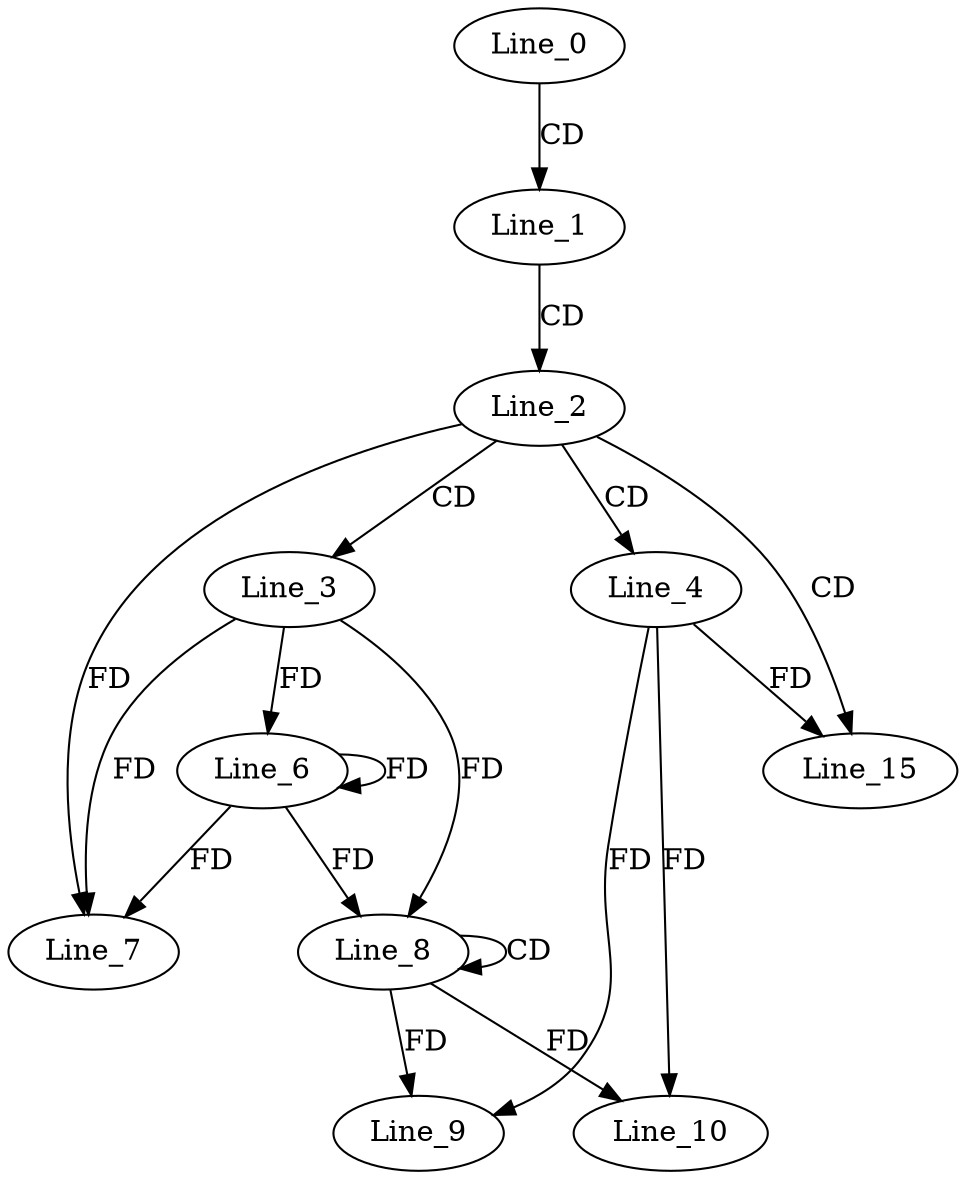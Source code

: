 digraph G {
  Line_0;
  Line_1;
  Line_2;
  Line_3;
  Line_4;
  Line_6;
  Line_6;
  Line_7;
  Line_7;
  Line_8;
  Line_8;
  Line_9;
  Line_10;
  Line_15;
  Line_0 -> Line_1 [ label="CD" ];
  Line_1 -> Line_2 [ label="CD" ];
  Line_2 -> Line_3 [ label="CD" ];
  Line_2 -> Line_4 [ label="CD" ];
  Line_3 -> Line_6 [ label="FD" ];
  Line_6 -> Line_6 [ label="FD" ];
  Line_3 -> Line_7 [ label="FD" ];
  Line_6 -> Line_7 [ label="FD" ];
  Line_2 -> Line_7 [ label="FD" ];
  Line_8 -> Line_8 [ label="CD" ];
  Line_3 -> Line_8 [ label="FD" ];
  Line_6 -> Line_8 [ label="FD" ];
  Line_8 -> Line_9 [ label="FD" ];
  Line_4 -> Line_9 [ label="FD" ];
  Line_8 -> Line_10 [ label="FD" ];
  Line_4 -> Line_10 [ label="FD" ];
  Line_2 -> Line_15 [ label="CD" ];
  Line_4 -> Line_15 [ label="FD" ];
}
